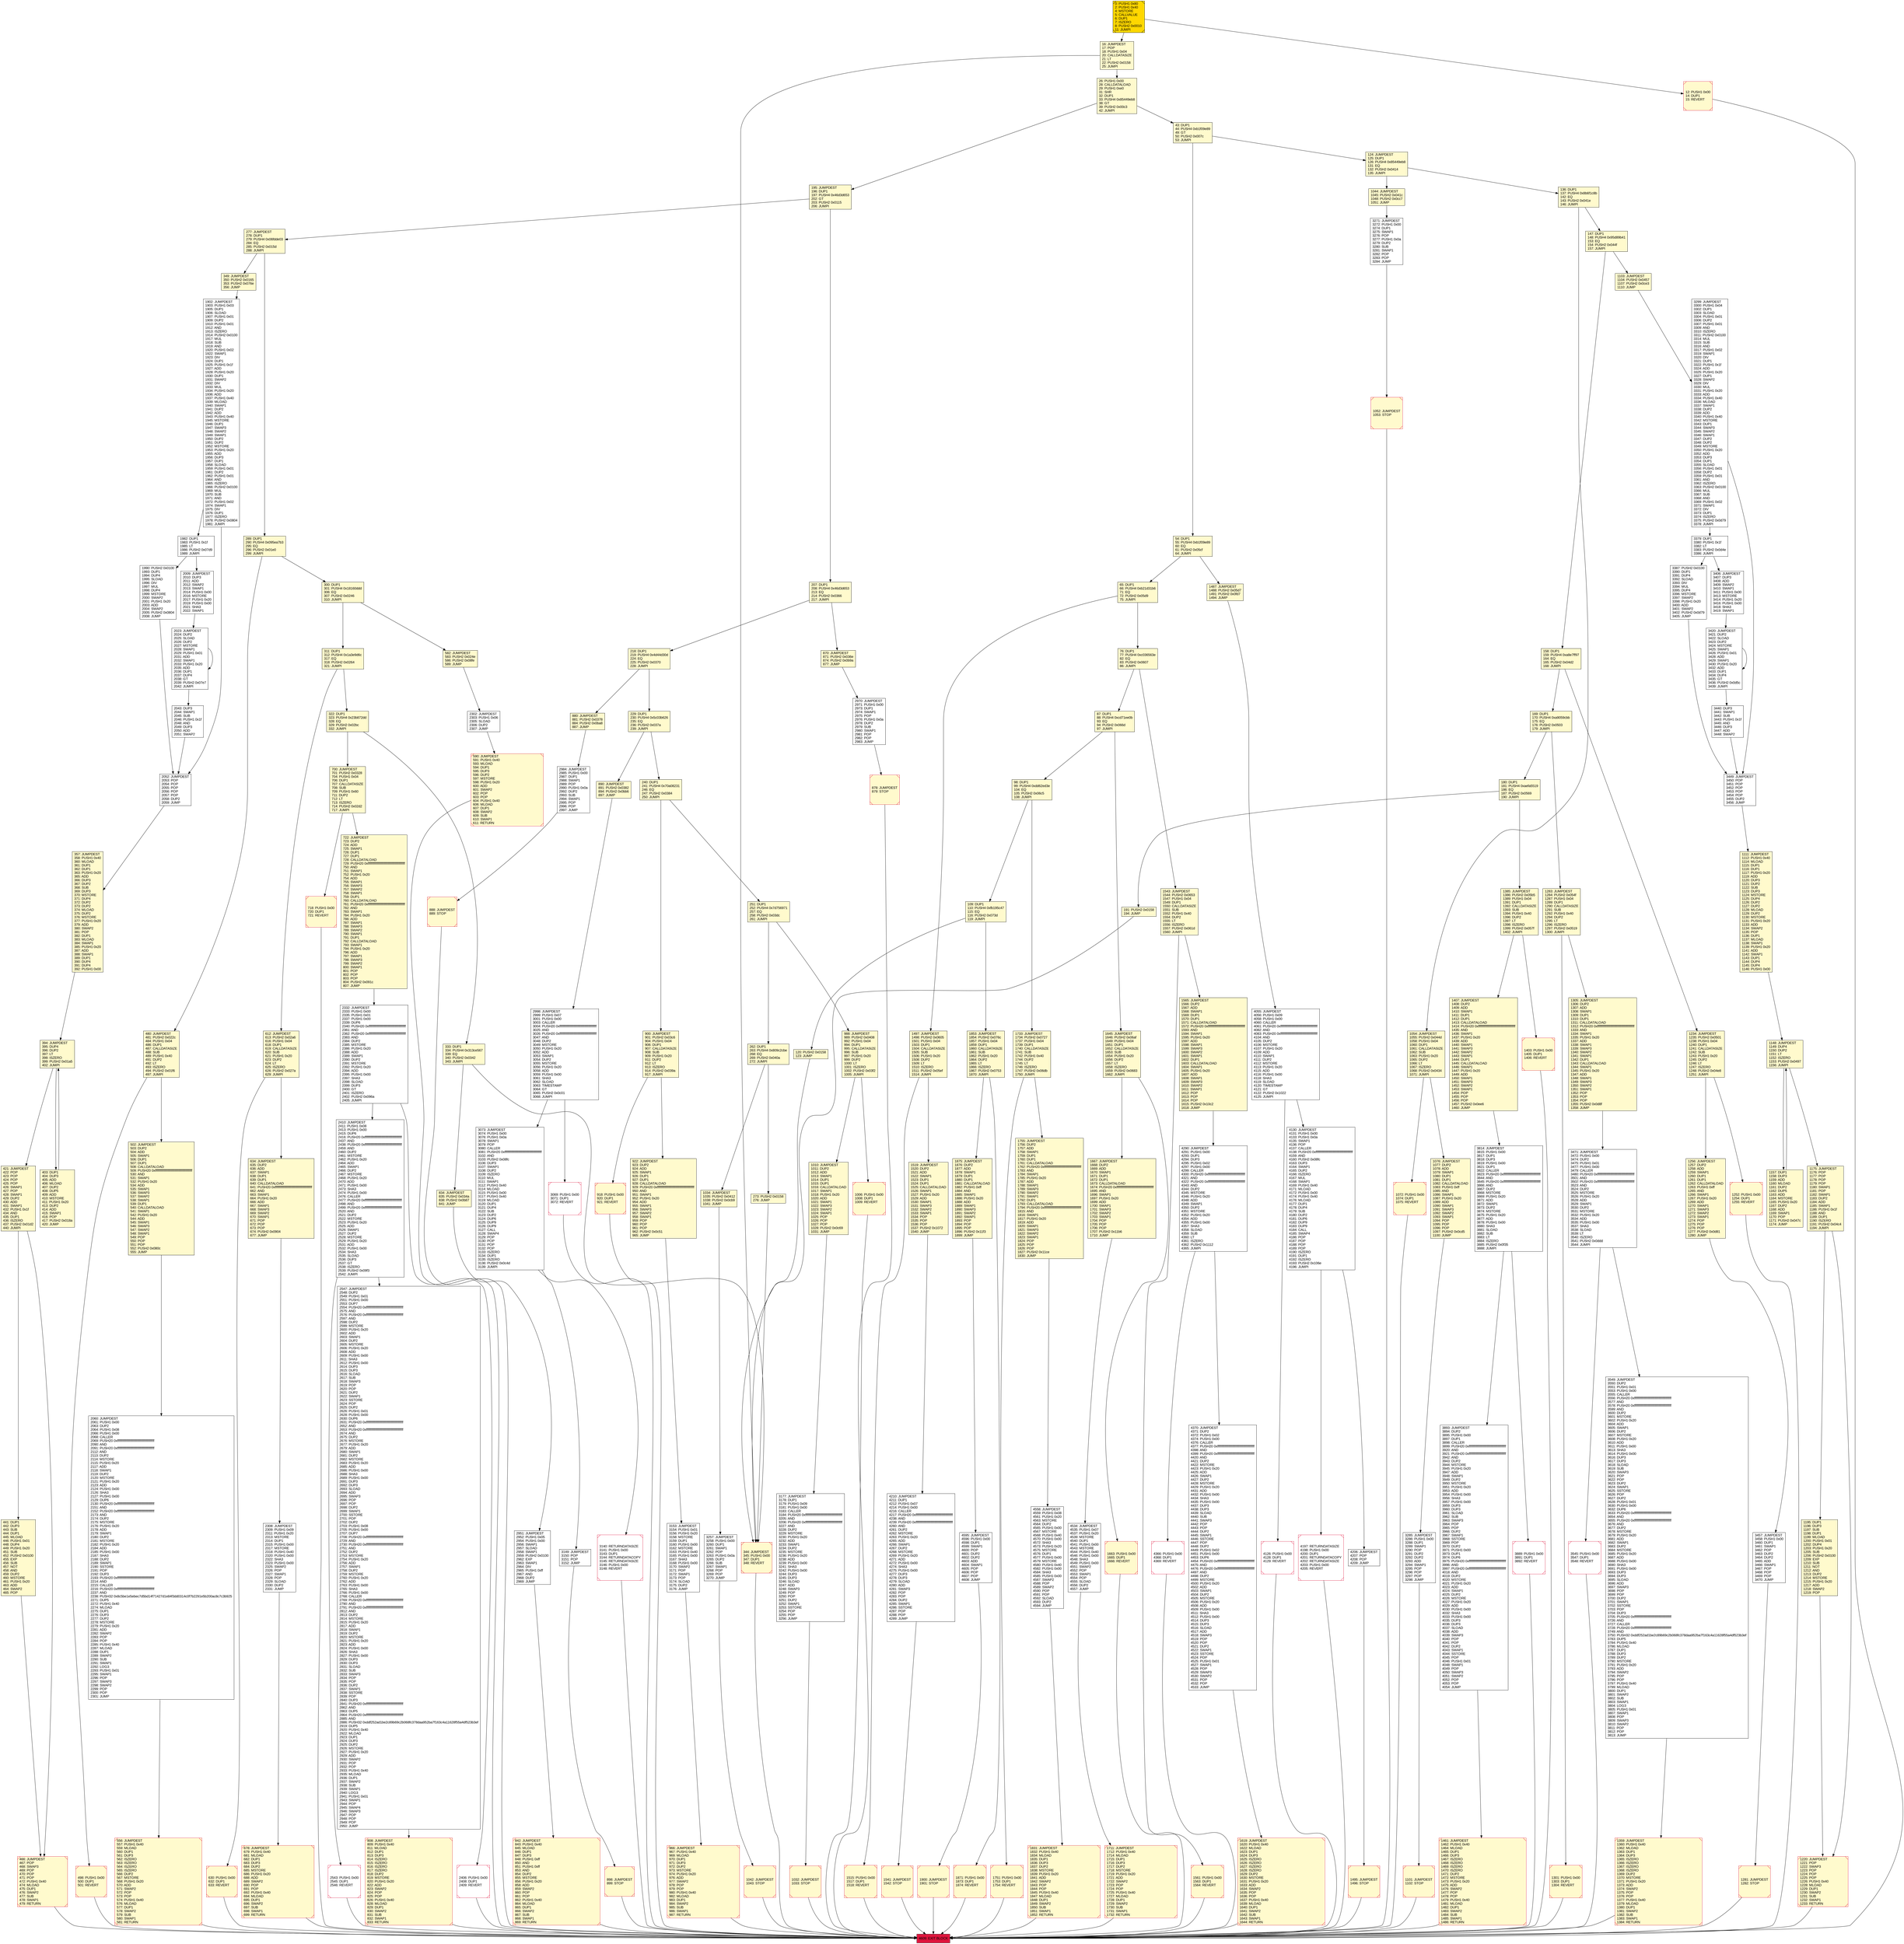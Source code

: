 digraph G {
bgcolor=transparent rankdir=UD;
node [shape=box style=filled color=black fillcolor=white fontname=arial fontcolor=black];
4609 [label="4609: EXIT BLOCK\l" fillcolor=crimson ];
169 [label="169: DUP1\l170: PUSH4 0xa9059cbb\l175: EQ\l176: PUSH2 0x0503\l179: JUMPI\l" fillcolor=lemonchiffon ];
1010 [label="1010: JUMPDEST\l1011: DUP2\l1012: ADD\l1013: SWAP1\l1014: DUP1\l1015: DUP1\l1016: CALLDATALOAD\l1017: SWAP1\l1018: PUSH1 0x20\l1020: ADD\l1021: SWAP1\l1022: SWAP3\l1023: SWAP2\l1024: SWAP1\l1025: POP\l1026: POP\l1027: POP\l1028: PUSH2 0x0c69\l1031: JUMP\l" fillcolor=lemonchiffon ];
3149 [label="3149: JUMPDEST\l3150: POP\l3151: POP\l3152: JUMP\l" ];
3285 [label="3285: JUMPDEST\l3286: PUSH1 0x00\l3288: DUP1\l3289: SWAP1\l3290: POP\l3291: DUP2\l3292: DUP2\l3293: ADD\l3294: SWAP1\l3295: POP\l3296: POP\l3297: POP\l3298: JUMP\l" ];
1990 [label="1990: PUSH2 0x0100\l1993: DUP1\l1994: DUP4\l1995: SLOAD\l1996: DIV\l1997: MUL\l1998: DUP4\l1999: MSTORE\l2000: SWAP2\l2001: PUSH1 0x20\l2003: ADD\l2004: SWAP2\l2005: PUSH2 0x0804\l2008: JUMP\l" ];
277 [label="277: JUMPDEST\l278: DUP1\l279: PUSH4 0x06fdde03\l284: EQ\l285: PUSH2 0x015d\l288: JUMPI\l" fillcolor=lemonchiffon ];
612 [label="612: JUMPDEST\l613: PUSH2 0x02a6\l616: PUSH1 0x04\l618: DUP1\l619: CALLDATASIZE\l620: SUB\l621: PUSH1 0x20\l623: DUP2\l624: LT\l625: ISZERO\l626: PUSH2 0x027a\l629: JUMPI\l" fillcolor=lemonchiffon ];
556 [label="556: JUMPDEST\l557: PUSH1 0x40\l559: MLOAD\l560: DUP1\l561: DUP3\l562: ISZERO\l563: ISZERO\l564: ISZERO\l565: ISZERO\l566: DUP2\l567: MSTORE\l568: PUSH1 0x20\l570: ADD\l571: SWAP2\l572: POP\l573: POP\l574: PUSH1 0x40\l576: MLOAD\l577: DUP1\l578: SWAP2\l579: SUB\l580: SWAP1\l581: RETURN\l" fillcolor=lemonchiffon shape=Msquare color=crimson ];
65 [label="65: DUP1\l66: PUSH4 0xb21d31b6\l71: EQ\l72: PUSH2 0x05d9\l75: JUMPI\l" fillcolor=lemonchiffon ];
43 [label="43: DUP1\l44: PUSH4 0xb1f09e89\l49: GT\l50: PUSH2 0x007c\l53: JUMPI\l" fillcolor=lemonchiffon ];
870 [label="870: JUMPDEST\l871: PUSH2 0x036e\l874: PUSH2 0x0b9a\l877: JUMP\l" fillcolor=lemonchiffon ];
808 [label="808: JUMPDEST\l809: PUSH1 0x40\l811: MLOAD\l812: DUP1\l813: DUP3\l814: ISZERO\l815: ISZERO\l816: ISZERO\l817: ISZERO\l818: DUP2\l819: MSTORE\l820: PUSH1 0x20\l822: ADD\l823: SWAP2\l824: POP\l825: POP\l826: PUSH1 0x40\l828: MLOAD\l829: DUP1\l830: SWAP2\l831: SUB\l832: SWAP1\l833: RETURN\l" fillcolor=lemonchiffon shape=Msquare color=crimson ];
678 [label="678: JUMPDEST\l679: PUSH1 0x40\l681: MLOAD\l682: DUP1\l683: DUP3\l684: DUP2\l685: MSTORE\l686: PUSH1 0x20\l688: ADD\l689: SWAP2\l690: POP\l691: POP\l692: PUSH1 0x40\l694: MLOAD\l695: DUP1\l696: SWAP2\l697: SUB\l698: SWAP1\l699: RETURN\l" fillcolor=lemonchiffon shape=Msquare color=crimson ];
898 [label="898: JUMPDEST\l899: STOP\l" fillcolor=lemonchiffon shape=Msquare color=crimson ];
16 [label="16: JUMPDEST\l17: POP\l18: PUSH1 0x04\l20: CALLDATASIZE\l21: LT\l22: PUSH2 0x0158\l25: JUMPI\l" fillcolor=lemonchiffon ];
0 [label="0: PUSH1 0x80\l2: PUSH1 0x40\l4: MSTORE\l5: CALLVALUE\l6: DUP1\l7: ISZERO\l8: PUSH2 0x0010\l11: JUMPI\l" fillcolor=lemonchiffon shape=Msquare fillcolor=gold ];
1711 [label="1711: JUMPDEST\l1712: PUSH1 0x40\l1714: MLOAD\l1715: DUP1\l1716: DUP3\l1717: DUP2\l1718: MSTORE\l1719: PUSH1 0x20\l1721: ADD\l1722: SWAP2\l1723: POP\l1724: POP\l1725: PUSH1 0x40\l1727: MLOAD\l1728: DUP1\l1729: SWAP2\l1730: SUB\l1731: SWAP1\l1732: RETURN\l" fillcolor=lemonchiffon shape=Msquare color=crimson ];
3893 [label="3893: JUMPDEST\l3894: DUP2\l3895: PUSH1 0x00\l3897: DUP1\l3898: CALLER\l3899: PUSH20 0xffffffffffffffffffffffffffffffffffffffff\l3920: AND\l3921: PUSH20 0xffffffffffffffffffffffffffffffffffffffff\l3942: AND\l3943: DUP2\l3944: MSTORE\l3945: PUSH1 0x20\l3947: ADD\l3948: SWAP1\l3949: DUP2\l3950: MSTORE\l3951: PUSH1 0x20\l3953: ADD\l3954: PUSH1 0x00\l3956: SHA3\l3957: PUSH1 0x00\l3959: DUP3\l3960: DUP3\l3961: SLOAD\l3962: SUB\l3963: SWAP3\l3964: POP\l3965: POP\l3966: DUP2\l3967: SWAP1\l3968: SSTORE\l3969: POP\l3970: DUP2\l3971: PUSH1 0x00\l3973: DUP1\l3974: DUP6\l3975: PUSH20 0xffffffffffffffffffffffffffffffffffffffff\l3996: AND\l3997: PUSH20 0xffffffffffffffffffffffffffffffffffffffff\l4018: AND\l4019: DUP2\l4020: MSTORE\l4021: PUSH1 0x20\l4023: ADD\l4024: SWAP1\l4025: DUP2\l4026: MSTORE\l4027: PUSH1 0x20\l4029: ADD\l4030: PUSH1 0x00\l4032: SHA3\l4033: PUSH1 0x00\l4035: DUP3\l4036: DUP3\l4037: SLOAD\l4038: ADD\l4039: SWAP3\l4040: POP\l4041: POP\l4042: DUP2\l4043: SWAP1\l4044: SSTORE\l4045: POP\l4046: PUSH1 0x01\l4048: SWAP1\l4049: POP\l4050: SWAP3\l4051: SWAP2\l4052: POP\l4053: POP\l4054: JUMP\l" ];
1305 [label="1305: JUMPDEST\l1306: DUP2\l1307: ADD\l1308: SWAP1\l1309: DUP1\l1310: DUP1\l1311: CALLDATALOAD\l1312: PUSH20 0xffffffffffffffffffffffffffffffffffffffff\l1333: AND\l1334: SWAP1\l1335: PUSH1 0x20\l1337: ADD\l1338: SWAP1\l1339: SWAP3\l1340: SWAP2\l1341: SWAP1\l1342: DUP1\l1343: CALLDATALOAD\l1344: SWAP1\l1345: PUSH1 0x20\l1347: ADD\l1348: SWAP1\l1349: SWAP3\l1350: SWAP2\l1351: SWAP1\l1352: POP\l1353: POP\l1354: POP\l1355: PUSH2 0x0d8f\l1358: JUMP\l" fillcolor=lemonchiffon ];
4595 [label="4595: JUMPDEST\l4596: PUSH1 0x00\l4598: DUP1\l4599: SWAP1\l4600: POP\l4601: DUP2\l4602: DUP2\l4603: ADD\l4604: SWAP1\l4605: POP\l4606: POP\l4607: POP\l4608: JUMP\l" ];
109 [label="109: DUP1\l110: PUSH4 0xfb195c47\l115: EQ\l116: PUSH2 0x073d\l119: JUMPI\l" fillcolor=lemonchiffon ];
195 [label="195: JUMPDEST\l196: DUP1\l197: PUSH4 0x46d3d653\l202: GT\l203: PUSH2 0x0115\l206: JUMPI\l" fillcolor=lemonchiffon ];
4206 [label="4206: JUMPDEST\l4207: POP\l4208: POP\l4209: JUMP\l" ];
207 [label="207: DUP1\l208: PUSH4 0x46d3d653\l213: EQ\l214: PUSH2 0x0366\l217: JUMPI\l" fillcolor=lemonchiffon ];
4130 [label="4130: JUMPDEST\l4131: PUSH1 0x00\l4133: PUSH1 0x0a\l4135: SWAP1\l4136: POP\l4137: CALLER\l4138: PUSH20 0xffffffffffffffffffffffffffffffffffffffff\l4159: AND\l4160: PUSH2 0x08fc\l4163: DUP3\l4164: SWAP1\l4165: DUP2\l4166: ISZERO\l4167: MUL\l4168: SWAP1\l4169: PUSH1 0x40\l4171: MLOAD\l4172: PUSH1 0x00\l4174: PUSH1 0x40\l4176: MLOAD\l4177: DUP1\l4178: DUP4\l4179: SUB\l4180: DUP2\l4181: DUP6\l4182: DUP9\l4183: DUP9\l4184: CALL\l4185: SWAP4\l4186: POP\l4187: POP\l4188: POP\l4189: POP\l4190: ISZERO\l4191: DUP1\l4192: ISZERO\l4193: PUSH2 0x106e\l4196: JUMPI\l" ];
1733 [label="1733: JUMPDEST\l1734: PUSH2 0x0727\l1737: PUSH1 0x04\l1739: DUP1\l1740: CALLDATASIZE\l1741: SUB\l1742: PUSH1 0x40\l1744: DUP2\l1745: LT\l1746: ISZERO\l1747: PUSH2 0x06db\l1750: JUMPI\l" fillcolor=lemonchiffon ];
4558 [label="4558: JUMPDEST\l4559: PUSH1 0x08\l4561: PUSH1 0x20\l4563: MSTORE\l4564: DUP2\l4565: PUSH1 0x00\l4567: MSTORE\l4568: PUSH1 0x40\l4570: PUSH1 0x00\l4572: SHA3\l4573: PUSH1 0x20\l4575: MSTORE\l4576: DUP1\l4577: PUSH1 0x00\l4579: MSTORE\l4580: PUSH1 0x40\l4582: PUSH1 0x00\l4584: SHA3\l4585: PUSH1 0x00\l4587: SWAP2\l4588: POP\l4589: SWAP2\l4590: POP\l4591: POP\l4592: SLOAD\l4593: DUP2\l4594: JUMP\l" ];
722 [label="722: JUMPDEST\l723: DUP2\l724: ADD\l725: SWAP1\l726: DUP1\l727: DUP1\l728: CALLDATALOAD\l729: PUSH20 0xffffffffffffffffffffffffffffffffffffffff\l750: AND\l751: SWAP1\l752: PUSH1 0x20\l754: ADD\l755: SWAP1\l756: SWAP3\l757: SWAP2\l758: SWAP1\l759: DUP1\l760: CALLDATALOAD\l761: PUSH20 0xffffffffffffffffffffffffffffffffffffffff\l782: AND\l783: SWAP1\l784: PUSH1 0x20\l786: ADD\l787: SWAP1\l788: SWAP3\l789: SWAP2\l790: SWAP1\l791: DUP1\l792: CALLDATALOAD\l793: SWAP1\l794: PUSH1 0x20\l796: ADD\l797: SWAP1\l798: SWAP3\l799: SWAP2\l800: SWAP1\l801: POP\l802: POP\l803: POP\l804: PUSH2 0x091c\l807: JUMP\l" fillcolor=lemonchiffon ];
54 [label="54: DUP1\l55: PUSH4 0xb1f09e89\l60: EQ\l61: PUSH2 0x05cf\l64: JUMPI\l" fillcolor=lemonchiffon ];
1103 [label="1103: JUMPDEST\l1104: PUSH2 0x0457\l1107: PUSH2 0x0ce3\l1110: JUMP\l" fillcolor=lemonchiffon ];
2052 [label="2052: JUMPDEST\l2053: POP\l2054: POP\l2055: POP\l2056: POP\l2057: POP\l2058: DUP2\l2059: JUMP\l" ];
2951 [label="2951: JUMPDEST\l2952: PUSH1 0x05\l2954: PUSH1 0x00\l2956: SWAP1\l2957: SLOAD\l2958: SWAP1\l2959: PUSH2 0x0100\l2962: EXP\l2963: SWAP1\l2964: DIV\l2965: PUSH1 0xff\l2967: AND\l2968: DUP2\l2969: JUMP\l" ];
1519 [label="1519: JUMPDEST\l1520: DUP2\l1521: ADD\l1522: SWAP1\l1523: DUP1\l1524: DUP1\l1525: CALLDATALOAD\l1526: SWAP1\l1527: PUSH1 0x20\l1529: ADD\l1530: SWAP1\l1531: SWAP3\l1532: SWAP2\l1533: SWAP1\l1534: POP\l1535: POP\l1536: POP\l1537: PUSH2 0x1072\l1540: JUMP\l" fillcolor=lemonchiffon ];
218 [label="218: DUP1\l219: PUSH4 0x4d44d30d\l224: EQ\l225: PUSH2 0x0370\l228: JUMPI\l" fillcolor=lemonchiffon ];
880 [label="880: JUMPDEST\l881: PUSH2 0x0378\l884: PUSH2 0x0ba8\l887: JUMP\l" fillcolor=lemonchiffon ];
700 [label="700: JUMPDEST\l701: PUSH2 0x0328\l704: PUSH1 0x04\l706: DUP1\l707: CALLDATASIZE\l708: SUB\l709: PUSH1 0x60\l711: DUP2\l712: LT\l713: ISZERO\l714: PUSH2 0x02d2\l717: JUMPI\l" fillcolor=lemonchiffon ];
918 [label="918: PUSH1 0x00\l920: DUP1\l921: REVERT\l" fillcolor=lemonchiffon shape=Msquare color=crimson ];
834 [label="834: JUMPDEST\l835: PUSH2 0x034a\l838: PUSH2 0x0b87\l841: JUMP\l" fillcolor=lemonchiffon ];
1982 [label="1982: DUP1\l1983: PUSH1 0x1f\l1985: LT\l1986: PUSH2 0x07d9\l1989: JUMPI\l" ];
1234 [label="1234: JUMPDEST\l1235: PUSH2 0x0501\l1238: PUSH1 0x04\l1240: DUP1\l1241: CALLDATASIZE\l1242: SUB\l1243: PUSH1 0x20\l1245: DUP2\l1246: LT\l1247: ISZERO\l1248: PUSH2 0x04e8\l1251: JUMPI\l" fillcolor=lemonchiffon ];
4055 [label="4055: JUMPDEST\l4056: PUSH1 0x09\l4058: PUSH1 0x00\l4060: CALLER\l4061: PUSH20 0xffffffffffffffffffffffffffffffffffffffff\l4082: AND\l4083: PUSH20 0xffffffffffffffffffffffffffffffffffffffff\l4104: AND\l4105: DUP2\l4106: MSTORE\l4107: PUSH1 0x20\l4109: ADD\l4110: SWAP1\l4111: DUP2\l4112: MSTORE\l4113: PUSH1 0x20\l4115: ADD\l4116: PUSH1 0x00\l4118: SHA3\l4119: SLOAD\l4120: TIMESTAMP\l4121: GT\l4122: PUSH2 0x1022\l4125: JUMPI\l" ];
1495 [label="1495: JUMPDEST\l1496: STOP\l" fillcolor=lemonchiffon shape=Msquare color=crimson ];
1252 [label="1252: PUSH1 0x00\l1254: DUP1\l1255: REVERT\l" fillcolor=lemonchiffon shape=Msquare color=crimson ];
311 [label="311: DUP1\l312: PUSH4 0x1a3e9d6c\l317: EQ\l318: PUSH2 0x0264\l321: JUMPI\l" fillcolor=lemonchiffon ];
3440 [label="3440: DUP3\l3441: SWAP1\l3442: SUB\l3443: PUSH1 0x1f\l3445: AND\l3446: DUP3\l3447: ADD\l3448: SWAP2\l" ];
1875 [label="1875: JUMPDEST\l1876: DUP2\l1877: ADD\l1878: SWAP1\l1879: DUP1\l1880: DUP1\l1881: CALLDATALOAD\l1882: PUSH1 0xff\l1884: AND\l1885: SWAP1\l1886: PUSH1 0x20\l1888: ADD\l1889: SWAP1\l1890: SWAP3\l1891: SWAP2\l1892: SWAP1\l1893: POP\l1894: POP\l1895: POP\l1896: PUSH2 0x11f3\l1899: JUMP\l" fillcolor=lemonchiffon ];
333 [label="333: DUP1\l334: PUSH4 0x313ce567\l339: EQ\l340: PUSH2 0x0342\l343: JUMPI\l" fillcolor=lemonchiffon ];
466 [label="466: JUMPDEST\l467: POP\l468: SWAP3\l469: POP\l470: POP\l471: POP\l472: PUSH1 0x40\l474: MLOAD\l475: DUP1\l476: SWAP2\l477: SUB\l478: SWAP1\l479: RETURN\l" fillcolor=lemonchiffon shape=Msquare color=crimson ];
1515 [label="1515: PUSH1 0x00\l1517: DUP1\l1518: REVERT\l" fillcolor=lemonchiffon shape=Msquare color=crimson ];
922 [label="922: JUMPDEST\l923: DUP2\l924: ADD\l925: SWAP1\l926: DUP1\l927: DUP1\l928: CALLDATALOAD\l929: PUSH20 0xffffffffffffffffffffffffffffffffffffffff\l950: AND\l951: SWAP1\l952: PUSH1 0x20\l954: ADD\l955: SWAP1\l956: SWAP3\l957: SWAP2\l958: SWAP1\l959: POP\l960: POP\l961: POP\l962: PUSH2 0x0c51\l965: JUMP\l" fillcolor=lemonchiffon ];
2543 [label="2543: PUSH1 0x00\l2545: DUP1\l2546: REVERT\l" shape=Msquare color=crimson ];
2332 [label="2332: JUMPDEST\l2333: PUSH1 0x00\l2335: PUSH1 0x01\l2337: PUSH1 0x00\l2339: DUP6\l2340: PUSH20 0xffffffffffffffffffffffffffffffffffffffff\l2361: AND\l2362: PUSH20 0xffffffffffffffffffffffffffffffffffffffff\l2383: AND\l2384: DUP2\l2385: MSTORE\l2386: PUSH1 0x20\l2388: ADD\l2389: SWAP1\l2390: DUP2\l2391: MSTORE\l2392: PUSH1 0x20\l2394: ADD\l2395: PUSH1 0x00\l2397: SHA3\l2398: SLOAD\l2399: DUP3\l2400: GT\l2401: ISZERO\l2402: PUSH2 0x096a\l2405: JUMPI\l" ];
1006 [label="1006: PUSH1 0x00\l1008: DUP1\l1009: REVERT\l" fillcolor=lemonchiffon shape=Msquare color=crimson ];
3449 [label="3449: JUMPDEST\l3450: POP\l3451: POP\l3452: POP\l3453: POP\l3454: POP\l3455: DUP2\l3456: JUMP\l" ];
262 [label="262: DUP1\l263: PUSH4 0x809c2cbe\l268: EQ\l269: PUSH2 0x040a\l272: JUMPI\l" fillcolor=lemonchiffon ];
498 [label="498: PUSH1 0x00\l500: DUP1\l501: REVERT\l" fillcolor=lemonchiffon shape=Msquare color=crimson ];
3457 [label="3457: JUMPDEST\l3458: PUSH1 0x00\l3460: DUP1\l3461: SWAP1\l3462: POP\l3463: DUP2\l3464: DUP2\l3465: ADD\l3466: SWAP1\l3467: POP\l3468: POP\l3469: POP\l3470: JUMP\l" ];
1667 [label="1667: JUMPDEST\l1668: DUP2\l1669: ADD\l1670: SWAP1\l1671: DUP1\l1672: DUP1\l1673: CALLDATALOAD\l1674: PUSH20 0xffffffffffffffffffffffffffffffffffffffff\l1695: AND\l1696: SWAP1\l1697: PUSH1 0x20\l1699: ADD\l1700: SWAP1\l1701: SWAP3\l1702: SWAP2\l1703: SWAP1\l1704: POP\l1705: POP\l1706: POP\l1707: PUSH2 0x11b6\l1710: JUMP\l" fillcolor=lemonchiffon ];
1902 [label="1902: JUMPDEST\l1903: PUSH1 0x03\l1905: DUP1\l1906: SLOAD\l1907: PUSH1 0x01\l1909: DUP2\l1910: PUSH1 0x01\l1912: AND\l1913: ISZERO\l1914: PUSH2 0x0100\l1917: MUL\l1918: SUB\l1919: AND\l1920: PUSH1 0x02\l1922: SWAP1\l1923: DIV\l1924: DUP1\l1925: PUSH1 0x1f\l1927: ADD\l1928: PUSH1 0x20\l1930: DUP1\l1931: SWAP2\l1932: DIV\l1933: MUL\l1934: PUSH1 0x20\l1936: ADD\l1937: PUSH1 0x40\l1939: MLOAD\l1940: SWAP1\l1941: DUP2\l1942: ADD\l1943: PUSH1 0x40\l1945: MSTORE\l1946: DUP1\l1947: SWAP3\l1948: SWAP2\l1949: SWAP1\l1950: DUP2\l1951: DUP2\l1952: MSTORE\l1953: PUSH1 0x20\l1955: ADD\l1956: DUP3\l1957: DUP1\l1958: SLOAD\l1959: PUSH1 0x01\l1961: DUP2\l1962: PUSH1 0x01\l1964: AND\l1965: ISZERO\l1966: PUSH2 0x0100\l1969: MUL\l1970: SUB\l1971: AND\l1972: PUSH1 0x02\l1974: SWAP1\l1975: DIV\l1976: DUP1\l1977: ISZERO\l1978: PUSH2 0x0804\l1981: JUMPI\l" ];
3406 [label="3406: JUMPDEST\l3407: DUP3\l3408: ADD\l3409: SWAP2\l3410: SWAP1\l3411: PUSH1 0x00\l3413: MSTORE\l3414: PUSH1 0x20\l3416: PUSH1 0x00\l3418: SHA3\l3419: SWAP1\l" ];
634 [label="634: JUMPDEST\l635: DUP2\l636: ADD\l637: SWAP1\l638: DUP1\l639: DUP1\l640: CALLDATALOAD\l641: PUSH20 0xffffffffffffffffffffffffffffffffffffffff\l662: AND\l663: SWAP1\l664: PUSH1 0x20\l666: ADD\l667: SWAP1\l668: SWAP3\l669: SWAP2\l670: SWAP1\l671: POP\l672: POP\l673: POP\l674: PUSH2 0x0904\l677: JUMP\l" fillcolor=lemonchiffon ];
1220 [label="1220: JUMPDEST\l1221: POP\l1222: SWAP3\l1223: POP\l1224: POP\l1225: POP\l1226: PUSH1 0x40\l1228: MLOAD\l1229: DUP1\l1230: SWAP2\l1231: SUB\l1232: SWAP1\l1233: RETURN\l" fillcolor=lemonchiffon shape=Msquare color=crimson ];
3069 [label="3069: PUSH1 0x00\l3071: DUP1\l3072: REVERT\l" shape=Msquare color=crimson ];
344 [label="344: JUMPDEST\l345: PUSH1 0x00\l347: DUP1\l348: REVERT\l" fillcolor=lemonchiffon shape=Msquare color=crimson ];
3299 [label="3299: JUMPDEST\l3300: PUSH1 0x04\l3302: DUP1\l3303: SLOAD\l3304: PUSH1 0x01\l3306: DUP2\l3307: PUSH1 0x01\l3309: AND\l3310: ISZERO\l3311: PUSH2 0x0100\l3314: MUL\l3315: SUB\l3316: AND\l3317: PUSH1 0x02\l3319: SWAP1\l3320: DIV\l3321: DUP1\l3322: PUSH1 0x1f\l3324: ADD\l3325: PUSH1 0x20\l3327: DUP1\l3328: SWAP2\l3329: DIV\l3330: MUL\l3331: PUSH1 0x20\l3333: ADD\l3334: PUSH1 0x40\l3336: MLOAD\l3337: SWAP1\l3338: DUP2\l3339: ADD\l3340: PUSH1 0x40\l3342: MSTORE\l3343: DUP1\l3344: SWAP3\l3345: SWAP2\l3346: SWAP1\l3347: DUP2\l3348: DUP2\l3349: MSTORE\l3350: PUSH1 0x20\l3352: ADD\l3353: DUP3\l3354: DUP1\l3355: SLOAD\l3356: PUSH1 0x01\l3358: DUP2\l3359: PUSH1 0x01\l3361: AND\l3362: ISZERO\l3363: PUSH2 0x0100\l3366: MUL\l3367: SUB\l3368: AND\l3369: PUSH1 0x02\l3371: SWAP1\l3372: DIV\l3373: DUP1\l3374: ISZERO\l3375: PUSH2 0x0d79\l3378: JUMPI\l" ];
1755 [label="1755: JUMPDEST\l1756: DUP2\l1757: ADD\l1758: SWAP1\l1759: DUP1\l1760: DUP1\l1761: CALLDATALOAD\l1762: PUSH20 0xffffffffffffffffffffffffffffffffffffffff\l1783: AND\l1784: SWAP1\l1785: PUSH1 0x20\l1787: ADD\l1788: SWAP1\l1789: SWAP3\l1790: SWAP2\l1791: SWAP1\l1792: DUP1\l1793: CALLDATALOAD\l1794: PUSH20 0xffffffffffffffffffffffffffffffffffffffff\l1815: AND\l1816: SWAP1\l1817: PUSH1 0x20\l1819: ADD\l1820: SWAP1\l1821: SWAP3\l1822: SWAP2\l1823: SWAP1\l1824: POP\l1825: POP\l1826: POP\l1827: PUSH2 0x11ce\l1830: JUMP\l" fillcolor=lemonchiffon ];
240 [label="240: DUP1\l241: PUSH4 0x70a08231\l246: EQ\l247: PUSH2 0x0384\l250: JUMPI\l" fillcolor=lemonchiffon ];
3140 [label="3140: RETURNDATASIZE\l3141: PUSH1 0x00\l3143: DUP1\l3144: RETURNDATACOPY\l3145: RETURNDATASIZE\l3146: PUSH1 0x00\l3148: REVERT\l" shape=Msquare color=crimson ];
1407 [label="1407: JUMPDEST\l1408: DUP2\l1409: ADD\l1410: SWAP1\l1411: DUP1\l1412: DUP1\l1413: CALLDATALOAD\l1414: PUSH20 0xffffffffffffffffffffffffffffffffffffffff\l1435: AND\l1436: SWAP1\l1437: PUSH1 0x20\l1439: ADD\l1440: SWAP1\l1441: SWAP3\l1442: SWAP2\l1443: SWAP1\l1444: DUP1\l1445: CALLDATALOAD\l1446: SWAP1\l1447: PUSH1 0x20\l1449: ADD\l1450: SWAP1\l1451: SWAP3\l1452: SWAP2\l1453: SWAP1\l1454: POP\l1455: POP\l1456: POP\l1457: PUSH2 0x0ee6\l1460: JUMP\l" fillcolor=lemonchiffon ];
98 [label="98: DUP1\l99: PUSH4 0xdd62ed3e\l104: EQ\l105: PUSH2 0x06c5\l108: JUMPI\l" fillcolor=lemonchiffon ];
582 [label="582: JUMPDEST\l583: PUSH2 0x024e\l586: PUSH2 0x08fe\l589: JUMP\l" fillcolor=lemonchiffon ];
1645 [label="1645: JUMPDEST\l1646: PUSH2 0x06af\l1649: PUSH1 0x04\l1651: DUP1\l1652: CALLDATASIZE\l1653: SUB\l1654: PUSH1 0x20\l1656: DUP2\l1657: LT\l1658: ISZERO\l1659: PUSH2 0x0683\l1662: JUMPI\l" fillcolor=lemonchiffon ];
2302 [label="2302: JUMPDEST\l2303: PUSH1 0x06\l2305: SLOAD\l2306: DUP2\l2307: JUMP\l" ];
718 [label="718: PUSH1 0x00\l720: DUP1\l721: REVERT\l" fillcolor=lemonchiffon shape=Msquare color=crimson ];
1619 [label="1619: JUMPDEST\l1620: PUSH1 0x40\l1622: MLOAD\l1623: DUP1\l1624: DUP3\l1625: ISZERO\l1626: ISZERO\l1627: ISZERO\l1628: ISZERO\l1629: DUP2\l1630: MSTORE\l1631: PUSH1 0x20\l1633: ADD\l1634: SWAP2\l1635: POP\l1636: POP\l1637: PUSH1 0x40\l1639: MLOAD\l1640: DUP1\l1641: SWAP2\l1642: SUB\l1643: SWAP1\l1644: RETURN\l" fillcolor=lemonchiffon shape=Msquare color=crimson ];
1359 [label="1359: JUMPDEST\l1360: PUSH1 0x40\l1362: MLOAD\l1363: DUP1\l1364: DUP3\l1365: ISZERO\l1366: ISZERO\l1367: ISZERO\l1368: ISZERO\l1369: DUP2\l1370: MSTORE\l1371: PUSH1 0x20\l1373: ADD\l1374: SWAP2\l1375: POP\l1376: POP\l1377: PUSH1 0x40\l1379: MLOAD\l1380: DUP1\l1381: SWAP2\l1382: SUB\l1383: SWAP1\l1384: RETURN\l" fillcolor=lemonchiffon shape=Msquare color=crimson ];
966 [label="966: JUMPDEST\l967: PUSH1 0x40\l969: MLOAD\l970: DUP1\l971: DUP3\l972: DUP2\l973: MSTORE\l974: PUSH1 0x20\l976: ADD\l977: SWAP2\l978: POP\l979: POP\l980: PUSH1 0x40\l982: MLOAD\l983: DUP1\l984: SWAP2\l985: SUB\l986: SWAP1\l987: RETURN\l" fillcolor=lemonchiffon shape=Msquare color=crimson ];
1751 [label="1751: PUSH1 0x00\l1753: DUP1\l1754: REVERT\l" fillcolor=lemonchiffon shape=Msquare color=crimson ];
1256 [label="1256: JUMPDEST\l1257: DUP2\l1258: ADD\l1259: SWAP1\l1260: DUP1\l1261: DUP1\l1262: CALLDATALOAD\l1263: PUSH1 0xff\l1265: AND\l1266: SWAP1\l1267: PUSH1 0x20\l1269: ADD\l1270: SWAP1\l1271: SWAP3\l1272: SWAP2\l1273: SWAP1\l1274: POP\l1275: POP\l1276: POP\l1277: PUSH2 0x0d81\l1280: JUMP\l" fillcolor=lemonchiffon ];
3545 [label="3545: PUSH1 0x00\l3547: DUP1\l3548: REVERT\l" shape=Msquare color=crimson ];
394 [label="394: JUMPDEST\l395: DUP4\l396: DUP2\l397: LT\l398: ISZERO\l399: PUSH2 0x01a5\l402: JUMPI\l" fillcolor=lemonchiffon ];
4534 [label="4534: JUMPDEST\l4535: PUSH1 0x07\l4537: PUSH1 0x20\l4539: MSTORE\l4540: DUP1\l4541: PUSH1 0x00\l4543: MSTORE\l4544: PUSH1 0x40\l4546: PUSH1 0x00\l4548: SHA3\l4549: PUSH1 0x00\l4551: SWAP2\l4552: POP\l4553: SWAP1\l4554: POP\l4555: SLOAD\l4556: DUP2\l4557: JUMP\l" ];
191 [label="191: PUSH2 0x0158\l194: JUMP\l" fillcolor=lemonchiffon ];
4197 [label="4197: RETURNDATASIZE\l4198: PUSH1 0x00\l4200: DUP1\l4201: RETURNDATACOPY\l4202: RETURNDATASIZE\l4203: PUSH1 0x00\l4205: REVERT\l" shape=Msquare color=crimson ];
76 [label="76: DUP1\l77: PUSH4 0xc036563e\l82: EQ\l83: PUSH2 0x0607\l86: JUMPI\l" fillcolor=lemonchiffon ];
2984 [label="2984: JUMPDEST\l2985: PUSH1 0x00\l2987: DUP1\l2988: SWAP1\l2989: POP\l2990: PUSH1 0x0a\l2992: DUP2\l2993: SUB\l2994: SWAP1\l2995: POP\l2996: POP\l2997: JUMP\l" ];
229 [label="229: DUP1\l230: PUSH4 0x5c03b626\l235: EQ\l236: PUSH2 0x037a\l239: JUMPI\l" fillcolor=lemonchiffon ];
1042 [label="1042: JUMPDEST\l1043: STOP\l" fillcolor=lemonchiffon shape=Msquare color=crimson ];
1543 [label="1543: JUMPDEST\l1544: PUSH2 0x0653\l1547: PUSH1 0x04\l1549: DUP1\l1550: CALLDATASIZE\l1551: SUB\l1552: PUSH1 0x40\l1554: DUP2\l1555: LT\l1556: ISZERO\l1557: PUSH2 0x061d\l1560: JUMPI\l" fillcolor=lemonchiffon ];
3153 [label="3153: JUMPDEST\l3154: PUSH1 0x01\l3156: PUSH1 0x20\l3158: MSTORE\l3159: DUP1\l3160: PUSH1 0x00\l3162: MSTORE\l3163: PUSH1 0x40\l3165: PUSH1 0x00\l3167: SHA3\l3168: PUSH1 0x00\l3170: SWAP2\l3171: POP\l3172: SWAP1\l3173: POP\l3174: SLOAD\l3175: DUP2\l3176: JUMP\l" ];
1052 [label="1052: JUMPDEST\l1053: STOP\l" fillcolor=lemonchiffon shape=Msquare color=crimson ];
1461 [label="1461: JUMPDEST\l1462: PUSH1 0x40\l1464: MLOAD\l1465: DUP1\l1466: DUP3\l1467: ISZERO\l1468: ISZERO\l1469: ISZERO\l1470: ISZERO\l1471: DUP2\l1472: MSTORE\l1473: PUSH1 0x20\l1475: ADD\l1476: SWAP2\l1477: POP\l1478: POP\l1479: PUSH1 0x40\l1481: MLOAD\l1482: DUP1\l1483: SWAP2\l1484: SUB\l1485: SWAP1\l1486: RETURN\l" fillcolor=lemonchiffon shape=Msquare color=crimson ];
2547 [label="2547: JUMPDEST\l2548: DUP2\l2549: PUSH1 0x01\l2551: PUSH1 0x00\l2553: DUP7\l2554: PUSH20 0xffffffffffffffffffffffffffffffffffffffff\l2575: AND\l2576: PUSH20 0xffffffffffffffffffffffffffffffffffffffff\l2597: AND\l2598: DUP2\l2599: MSTORE\l2600: PUSH1 0x20\l2602: ADD\l2603: SWAP1\l2604: DUP2\l2605: MSTORE\l2606: PUSH1 0x20\l2608: ADD\l2609: PUSH1 0x00\l2611: SHA3\l2612: PUSH1 0x00\l2614: DUP3\l2615: DUP3\l2616: SLOAD\l2617: SUB\l2618: SWAP3\l2619: POP\l2620: POP\l2621: DUP2\l2622: SWAP1\l2623: SSTORE\l2624: POP\l2625: DUP2\l2626: PUSH1 0x01\l2628: PUSH1 0x00\l2630: DUP6\l2631: PUSH20 0xffffffffffffffffffffffffffffffffffffffff\l2652: AND\l2653: PUSH20 0xffffffffffffffffffffffffffffffffffffffff\l2674: AND\l2675: DUP2\l2676: MSTORE\l2677: PUSH1 0x20\l2679: ADD\l2680: SWAP1\l2681: DUP2\l2682: MSTORE\l2683: PUSH1 0x20\l2685: ADD\l2686: PUSH1 0x00\l2688: SHA3\l2689: PUSH1 0x00\l2691: DUP3\l2692: DUP3\l2693: SLOAD\l2694: ADD\l2695: SWAP3\l2696: POP\l2697: POP\l2698: DUP2\l2699: SWAP1\l2700: SSTORE\l2701: POP\l2702: DUP2\l2703: PUSH1 0x08\l2705: PUSH1 0x00\l2707: DUP7\l2708: PUSH20 0xffffffffffffffffffffffffffffffffffffffff\l2729: AND\l2730: PUSH20 0xffffffffffffffffffffffffffffffffffffffff\l2751: AND\l2752: DUP2\l2753: MSTORE\l2754: PUSH1 0x20\l2756: ADD\l2757: SWAP1\l2758: DUP2\l2759: MSTORE\l2760: PUSH1 0x20\l2762: ADD\l2763: PUSH1 0x00\l2765: SHA3\l2766: PUSH1 0x00\l2768: CALLER\l2769: PUSH20 0xffffffffffffffffffffffffffffffffffffffff\l2790: AND\l2791: PUSH20 0xffffffffffffffffffffffffffffffffffffffff\l2812: AND\l2813: DUP2\l2814: MSTORE\l2815: PUSH1 0x20\l2817: ADD\l2818: SWAP1\l2819: DUP2\l2820: MSTORE\l2821: PUSH1 0x20\l2823: ADD\l2824: PUSH1 0x00\l2826: SHA3\l2827: PUSH1 0x00\l2829: DUP3\l2830: DUP3\l2831: SLOAD\l2832: SUB\l2833: SWAP3\l2834: POP\l2835: POP\l2836: DUP2\l2837: SWAP1\l2838: SSTORE\l2839: POP\l2840: DUP3\l2841: PUSH20 0xffffffffffffffffffffffffffffffffffffffff\l2862: AND\l2863: DUP5\l2864: PUSH20 0xffffffffffffffffffffffffffffffffffffffff\l2885: AND\l2886: PUSH32 0xddf252ad1be2c89b69c2b068fc378daa952ba7f163c4a11628f55a4df523b3ef\l2919: DUP5\l2920: PUSH1 0x40\l2922: MLOAD\l2923: DUP1\l2924: DUP3\l2925: DUP2\l2926: MSTORE\l2927: PUSH1 0x20\l2929: ADD\l2930: SWAP2\l2931: POP\l2932: POP\l2933: PUSH1 0x40\l2935: MLOAD\l2936: DUP1\l2937: SWAP2\l2938: SUB\l2939: SWAP1\l2940: LOG3\l2941: PUSH1 0x01\l2943: SWAP1\l2944: POP\l2945: SWAP4\l2946: SWAP3\l2947: POP\l2948: POP\l2949: POP\l2950: JUMP\l" ];
2410 [label="2410: JUMPDEST\l2411: PUSH1 0x08\l2413: PUSH1 0x00\l2415: DUP6\l2416: PUSH20 0xffffffffffffffffffffffffffffffffffffffff\l2437: AND\l2438: PUSH20 0xffffffffffffffffffffffffffffffffffffffff\l2459: AND\l2460: DUP2\l2461: MSTORE\l2462: PUSH1 0x20\l2464: ADD\l2465: SWAP1\l2466: DUP2\l2467: MSTORE\l2468: PUSH1 0x20\l2470: ADD\l2471: PUSH1 0x00\l2473: SHA3\l2474: PUSH1 0x00\l2476: CALLER\l2477: PUSH20 0xffffffffffffffffffffffffffffffffffffffff\l2498: AND\l2499: PUSH20 0xffffffffffffffffffffffffffffffffffffffff\l2520: AND\l2521: DUP2\l2522: MSTORE\l2523: PUSH1 0x20\l2525: ADD\l2526: SWAP1\l2527: DUP2\l2528: MSTORE\l2529: PUSH1 0x20\l2531: ADD\l2532: PUSH1 0x00\l2534: SHA3\l2535: SLOAD\l2536: DUP3\l2537: GT\l2538: ISZERO\l2539: PUSH2 0x09f3\l2542: JUMPI\l" ];
158 [label="158: DUP1\l159: PUSH4 0xa8e7ff97\l164: EQ\l165: PUSH2 0x04d2\l168: JUMPI\l" fillcolor=lemonchiffon ];
3889 [label="3889: PUSH1 0x00\l3891: DUP1\l3892: REVERT\l" shape=Msquare color=crimson ];
1072 [label="1072: PUSH1 0x00\l1074: DUP1\l1075: REVERT\l" fillcolor=lemonchiffon shape=Msquare color=crimson ];
1541 [label="1541: JUMPDEST\l1542: STOP\l" fillcolor=lemonchiffon shape=Msquare color=crimson ];
3257 [label="3257: JUMPDEST\l3258: PUSH1 0x00\l3260: DUP1\l3261: SWAP1\l3262: POP\l3263: PUSH1 0x0a\l3265: DUP2\l3266: SUB\l3267: SWAP1\l3268: POP\l3269: POP\l3270: JUMP\l" ];
1831 [label="1831: JUMPDEST\l1832: PUSH1 0x40\l1834: MLOAD\l1835: DUP1\l1836: DUP3\l1837: DUP2\l1838: MSTORE\l1839: PUSH1 0x20\l1841: ADD\l1842: SWAP2\l1843: POP\l1844: POP\l1845: PUSH1 0x40\l1847: MLOAD\l1848: DUP1\l1849: SWAP2\l1850: SUB\l1851: SWAP1\l1852: RETURN\l" fillcolor=lemonchiffon shape=Msquare color=crimson ];
3073 [label="3073: JUMPDEST\l3074: PUSH1 0x00\l3076: PUSH1 0x0a\l3078: SWAP1\l3079: POP\l3080: CALLER\l3081: PUSH20 0xffffffffffffffffffffffffffffffffffffffff\l3102: AND\l3103: PUSH2 0x08fc\l3106: DUP3\l3107: SWAP1\l3108: DUP2\l3109: ISZERO\l3110: MUL\l3111: SWAP1\l3112: PUSH1 0x40\l3114: MLOAD\l3115: PUSH1 0x00\l3117: PUSH1 0x40\l3119: MLOAD\l3120: DUP1\l3121: DUP4\l3122: SUB\l3123: DUP2\l3124: DUP6\l3125: DUP9\l3126: DUP9\l3127: CALL\l3128: SWAP4\l3129: POP\l3130: POP\l3131: POP\l3132: POP\l3133: ISZERO\l3134: DUP1\l3135: ISZERO\l3136: PUSH2 0x0c4d\l3139: JUMPI\l" ];
1281 [label="1281: JUMPDEST\l1282: STOP\l" fillcolor=lemonchiffon shape=Msquare color=crimson ];
1565 [label="1565: JUMPDEST\l1566: DUP2\l1567: ADD\l1568: SWAP1\l1569: DUP1\l1570: DUP1\l1571: CALLDATALOAD\l1572: PUSH20 0xffffffffffffffffffffffffffffffffffffffff\l1593: AND\l1594: SWAP1\l1595: PUSH1 0x20\l1597: ADD\l1598: SWAP1\l1599: SWAP3\l1600: SWAP2\l1601: SWAP1\l1602: DUP1\l1603: CALLDATALOAD\l1604: SWAP1\l1605: PUSH1 0x20\l1607: ADD\l1608: SWAP1\l1609: SWAP3\l1610: SWAP2\l1611: SWAP1\l1612: POP\l1613: POP\l1614: POP\l1615: PUSH2 0x10c2\l1618: JUMP\l" fillcolor=lemonchiffon ];
4370 [label="4370: JUMPDEST\l4371: DUP2\l4372: PUSH1 0x02\l4374: PUSH1 0x00\l4376: CALLER\l4377: PUSH20 0xffffffffffffffffffffffffffffffffffffffff\l4398: AND\l4399: PUSH20 0xffffffffffffffffffffffffffffffffffffffff\l4420: AND\l4421: DUP2\l4422: MSTORE\l4423: PUSH1 0x20\l4425: ADD\l4426: SWAP1\l4427: DUP2\l4428: MSTORE\l4429: PUSH1 0x20\l4431: ADD\l4432: PUSH1 0x00\l4434: SHA3\l4435: PUSH1 0x00\l4437: DUP3\l4438: DUP3\l4439: SLOAD\l4440: SUB\l4441: SWAP3\l4442: POP\l4443: POP\l4444: DUP2\l4445: SWAP1\l4446: SSTORE\l4447: POP\l4448: DUP2\l4449: PUSH1 0x02\l4451: PUSH1 0x00\l4453: DUP6\l4454: PUSH20 0xffffffffffffffffffffffffffffffffffffffff\l4475: AND\l4476: PUSH20 0xffffffffffffffffffffffffffffffffffffffff\l4497: AND\l4498: DUP2\l4499: MSTORE\l4500: PUSH1 0x20\l4502: ADD\l4503: SWAP1\l4504: DUP2\l4505: MSTORE\l4506: PUSH1 0x20\l4508: ADD\l4509: PUSH1 0x00\l4511: SHA3\l4512: PUSH1 0x00\l4514: DUP3\l4515: DUP3\l4516: SLOAD\l4517: ADD\l4518: SWAP3\l4519: POP\l4520: POP\l4521: DUP2\l4522: SWAP1\l4523: SSTORE\l4524: POP\l4525: PUSH1 0x01\l4527: SWAP1\l4528: POP\l4529: SWAP3\l4530: SWAP2\l4531: POP\l4532: POP\l4533: JUMP\l" ];
147 [label="147: DUP1\l148: PUSH4 0x95d89b41\l153: EQ\l154: PUSH2 0x044f\l157: JUMPI\l" fillcolor=lemonchiffon ];
1032 [label="1032: JUMPDEST\l1033: STOP\l" fillcolor=lemonchiffon shape=Msquare color=crimson ];
3387 [label="3387: PUSH2 0x0100\l3390: DUP1\l3391: DUP4\l3392: SLOAD\l3393: DIV\l3394: MUL\l3395: DUP4\l3396: MSTORE\l3397: SWAP2\l3398: PUSH1 0x20\l3400: ADD\l3401: SWAP2\l3402: PUSH2 0x0d79\l3405: JUMP\l" ];
1853 [label="1853: JUMPDEST\l1854: PUSH2 0x076c\l1857: PUSH1 0x04\l1859: DUP1\l1860: CALLDATASIZE\l1861: SUB\l1862: PUSH1 0x20\l1864: DUP2\l1865: LT\l1866: ISZERO\l1867: PUSH2 0x0753\l1870: JUMPI\l" fillcolor=lemonchiffon ];
1195 [label="1195: DUP1\l1196: DUP3\l1197: SUB\l1198: DUP1\l1199: MLOAD\l1200: PUSH1 0x01\l1202: DUP4\l1203: PUSH1 0x20\l1205: SUB\l1206: PUSH2 0x0100\l1209: EXP\l1210: SUB\l1211: NOT\l1212: AND\l1213: DUP2\l1214: MSTORE\l1215: PUSH1 0x20\l1217: ADD\l1218: SWAP2\l1219: POP\l" fillcolor=lemonchiffon ];
349 [label="349: JUMPDEST\l350: PUSH2 0x0165\l353: PUSH2 0x076e\l356: JUMP\l" fillcolor=lemonchiffon ];
289 [label="289: DUP1\l290: PUSH4 0x095ea7b3\l295: EQ\l296: PUSH2 0x01e0\l299: JUMPI\l" fillcolor=lemonchiffon ];
4210 [label="4210: JUMPDEST\l4211: DUP1\l4212: PUSH1 0x07\l4214: PUSH1 0x00\l4216: CALLER\l4217: PUSH20 0xffffffffffffffffffffffffffffffffffffffff\l4238: AND\l4239: PUSH20 0xffffffffffffffffffffffffffffffffffffffff\l4260: AND\l4261: DUP2\l4262: MSTORE\l4263: PUSH1 0x20\l4265: ADD\l4266: SWAP1\l4267: DUP2\l4268: MSTORE\l4269: PUSH1 0x20\l4271: ADD\l4272: PUSH1 0x00\l4274: SHA3\l4275: PUSH1 0x00\l4277: DUP3\l4278: DUP3\l4279: SLOAD\l4280: ADD\l4281: SWAP3\l4282: POP\l4283: POP\l4284: DUP2\l4285: SWAP1\l4286: SSTORE\l4287: POP\l4288: POP\l4289: JUMP\l" ];
1497 [label="1497: JUMPDEST\l1498: PUSH2 0x0605\l1501: PUSH1 0x04\l1503: DUP1\l1504: CALLDATASIZE\l1505: SUB\l1506: PUSH1 0x20\l1508: DUP2\l1509: LT\l1510: ISZERO\l1511: PUSH2 0x05ef\l1514: JUMPI\l" fillcolor=lemonchiffon ];
3814 [label="3814: JUMPDEST\l3815: PUSH1 0x00\l3817: DUP1\l3818: DUP3\l3819: PUSH1 0x00\l3821: DUP1\l3822: CALLER\l3823: PUSH20 0xffffffffffffffffffffffffffffffffffffffff\l3844: AND\l3845: PUSH20 0xffffffffffffffffffffffffffffffffffffffff\l3866: AND\l3867: DUP2\l3868: MSTORE\l3869: PUSH1 0x20\l3871: ADD\l3872: SWAP1\l3873: DUP2\l3874: MSTORE\l3875: PUSH1 0x20\l3877: ADD\l3878: PUSH1 0x00\l3880: SHA3\l3881: SLOAD\l3882: SUB\l3883: LT\l3884: ISZERO\l3885: PUSH2 0x0f35\l3888: JUMPI\l" ];
322 [label="322: DUP1\l323: PUSH4 0x23b872dd\l328: EQ\l329: PUSH2 0x02bc\l332: JUMPI\l" fillcolor=lemonchiffon ];
12 [label="12: PUSH1 0x00\l14: DUP1\l15: REVERT\l" fillcolor=lemonchiffon shape=Msquare color=crimson ];
1054 [label="1054: JUMPDEST\l1055: PUSH2 0x044d\l1058: PUSH1 0x04\l1060: DUP1\l1061: CALLDATASIZE\l1062: SUB\l1063: PUSH1 0x20\l1065: DUP2\l1066: LT\l1067: ISZERO\l1068: PUSH2 0x0434\l1071: JUMPI\l" fillcolor=lemonchiffon ];
3549 [label="3549: JUMPDEST\l3550: DUP2\l3551: PUSH1 0x01\l3553: PUSH1 0x00\l3555: CALLER\l3556: PUSH20 0xffffffffffffffffffffffffffffffffffffffff\l3577: AND\l3578: PUSH20 0xffffffffffffffffffffffffffffffffffffffff\l3599: AND\l3600: DUP2\l3601: MSTORE\l3602: PUSH1 0x20\l3604: ADD\l3605: SWAP1\l3606: DUP2\l3607: MSTORE\l3608: PUSH1 0x20\l3610: ADD\l3611: PUSH1 0x00\l3613: SHA3\l3614: PUSH1 0x00\l3616: DUP3\l3617: DUP3\l3618: SLOAD\l3619: SUB\l3620: SWAP3\l3621: POP\l3622: POP\l3623: DUP2\l3624: SWAP1\l3625: SSTORE\l3626: POP\l3627: DUP2\l3628: PUSH1 0x01\l3630: PUSH1 0x00\l3632: DUP6\l3633: PUSH20 0xffffffffffffffffffffffffffffffffffffffff\l3654: AND\l3655: PUSH20 0xffffffffffffffffffffffffffffffffffffffff\l3676: AND\l3677: DUP2\l3678: MSTORE\l3679: PUSH1 0x20\l3681: ADD\l3682: SWAP1\l3683: DUP2\l3684: MSTORE\l3685: PUSH1 0x20\l3687: ADD\l3688: PUSH1 0x00\l3690: SHA3\l3691: PUSH1 0x00\l3693: DUP3\l3694: DUP3\l3695: SLOAD\l3696: ADD\l3697: SWAP3\l3698: POP\l3699: POP\l3700: DUP2\l3701: SWAP1\l3702: SSTORE\l3703: POP\l3704: DUP3\l3705: PUSH20 0xffffffffffffffffffffffffffffffffffffffff\l3726: AND\l3727: CALLER\l3728: PUSH20 0xffffffffffffffffffffffffffffffffffffffff\l3749: AND\l3750: PUSH32 0xddf252ad1be2c89b69c2b068fc378daa952ba7f163c4a11628f55a4df523b3ef\l3783: DUP5\l3784: PUSH1 0x40\l3786: MLOAD\l3787: DUP1\l3788: DUP3\l3789: DUP2\l3790: MSTORE\l3791: PUSH1 0x20\l3793: ADD\l3794: SWAP2\l3795: POP\l3796: POP\l3797: PUSH1 0x40\l3799: MLOAD\l3800: DUP1\l3801: SWAP2\l3802: SUB\l3803: SWAP1\l3804: LOG3\l3805: PUSH1 0x01\l3807: SWAP1\l3808: POP\l3809: SWAP3\l3810: SWAP2\l3811: POP\l3812: POP\l3813: JUMP\l" ];
4366 [label="4366: PUSH1 0x00\l4368: DUP1\l4369: REVERT\l" shape=Msquare color=crimson ];
4290 [label="4290: JUMPDEST\l4291: PUSH1 0x00\l4293: DUP1\l4294: DUP3\l4295: PUSH1 0x02\l4297: PUSH1 0x00\l4299: CALLER\l4300: PUSH20 0xffffffffffffffffffffffffffffffffffffffff\l4321: AND\l4322: PUSH20 0xffffffffffffffffffffffffffffffffffffffff\l4343: AND\l4344: DUP2\l4345: MSTORE\l4346: PUSH1 0x20\l4348: ADD\l4349: SWAP1\l4350: DUP2\l4351: MSTORE\l4352: PUSH1 0x20\l4354: ADD\l4355: PUSH1 0x00\l4357: SHA3\l4358: SLOAD\l4359: SUB\l4360: LT\l4361: ISZERO\l4362: PUSH2 0x1112\l4365: JUMPI\l" ];
2970 [label="2970: JUMPDEST\l2971: PUSH1 0x00\l2973: DUP1\l2974: SWAP1\l2975: POP\l2976: PUSH1 0x0a\l2978: DUP2\l2979: SUB\l2980: SWAP1\l2981: POP\l2982: POP\l2983: JUMP\l" ];
441 [label="441: DUP1\l442: DUP3\l443: SUB\l444: DUP1\l445: MLOAD\l446: PUSH1 0x01\l448: DUP4\l449: PUSH1 0x20\l451: SUB\l452: PUSH2 0x0100\l455: EXP\l456: SUB\l457: NOT\l458: AND\l459: DUP2\l460: MSTORE\l461: PUSH1 0x20\l463: ADD\l464: SWAP2\l465: POP\l" fillcolor=lemonchiffon ];
1301 [label="1301: PUSH1 0x00\l1303: DUP1\l1304: REVERT\l" fillcolor=lemonchiffon shape=Msquare color=crimson ];
502 [label="502: JUMPDEST\l503: DUP2\l504: ADD\l505: SWAP1\l506: DUP1\l507: DUP1\l508: CALLDATALOAD\l509: PUSH20 0xffffffffffffffffffffffffffffffffffffffff\l530: AND\l531: SWAP1\l532: PUSH1 0x20\l534: ADD\l535: SWAP1\l536: SWAP3\l537: SWAP2\l538: SWAP1\l539: DUP1\l540: CALLDATALOAD\l541: SWAP1\l542: PUSH1 0x20\l544: ADD\l545: SWAP1\l546: SWAP3\l547: SWAP2\l548: SWAP1\l549: POP\l550: POP\l551: POP\l552: PUSH2 0x080c\l555: JUMP\l" fillcolor=lemonchiffon ];
1175 [label="1175: JUMPDEST\l1176: POP\l1177: POP\l1178: POP\l1179: POP\l1180: SWAP1\l1181: POP\l1182: SWAP1\l1183: DUP2\l1184: ADD\l1185: SWAP1\l1186: PUSH1 0x1f\l1188: AND\l1189: DUP1\l1190: ISZERO\l1191: PUSH2 0x04c4\l1194: JUMPI\l" fillcolor=lemonchiffon ];
1561 [label="1561: PUSH1 0x00\l1563: DUP1\l1564: REVERT\l" fillcolor=lemonchiffon shape=Msquare color=crimson ];
136 [label="136: DUP1\l137: PUSH4 0x8b6f1c8b\l142: EQ\l143: PUSH2 0x041e\l146: JUMPI\l" fillcolor=lemonchiffon ];
120 [label="120: PUSH2 0x0158\l123: JUMP\l" fillcolor=lemonchiffon ];
1157 [label="1157: DUP1\l1158: DUP3\l1159: ADD\l1160: MLOAD\l1161: DUP2\l1162: DUP5\l1163: ADD\l1164: MSTORE\l1165: PUSH1 0x20\l1167: DUP2\l1168: ADD\l1169: SWAP1\l1170: POP\l1171: PUSH2 0x047c\l1174: JUMP\l" fillcolor=lemonchiffon ];
4126 [label="4126: PUSH1 0x00\l4128: DUP1\l4129: REVERT\l" shape=Msquare color=crimson ];
1385 [label="1385: JUMPDEST\l1386: PUSH2 0x05b5\l1389: PUSH1 0x04\l1391: DUP1\l1392: CALLDATASIZE\l1393: SUB\l1394: PUSH1 0x40\l1396: DUP2\l1397: LT\l1398: ISZERO\l1399: PUSH2 0x057f\l1402: JUMPI\l" fillcolor=lemonchiffon ];
421 [label="421: JUMPDEST\l422: POP\l423: POP\l424: POP\l425: POP\l426: SWAP1\l427: POP\l428: SWAP1\l429: DUP2\l430: ADD\l431: SWAP1\l432: PUSH1 0x1f\l434: AND\l435: DUP1\l436: ISZERO\l437: PUSH2 0x01d2\l440: JUMPI\l" fillcolor=lemonchiffon ];
1148 [label="1148: JUMPDEST\l1149: DUP4\l1150: DUP2\l1151: LT\l1152: ISZERO\l1153: PUSH2 0x0497\l1156: JUMPI\l" fillcolor=lemonchiffon ];
2009 [label="2009: JUMPDEST\l2010: DUP3\l2011: ADD\l2012: SWAP2\l2013: SWAP1\l2014: PUSH1 0x00\l2016: MSTORE\l2017: PUSH1 0x20\l2019: PUSH1 0x00\l2021: SHA3\l2022: SWAP1\l" ];
2043 [label="2043: DUP3\l2044: SWAP1\l2045: SUB\l2046: PUSH1 0x1f\l2048: AND\l2049: DUP3\l2050: ADD\l2051: SWAP2\l" ];
1044 [label="1044: JUMPDEST\l1045: PUSH2 0x041c\l1048: PUSH2 0x0cc7\l1051: JUMP\l" fillcolor=lemonchiffon ];
480 [label="480: JUMPDEST\l481: PUSH2 0x022c\l484: PUSH1 0x04\l486: DUP1\l487: CALLDATASIZE\l488: SUB\l489: PUSH1 0x40\l491: DUP2\l492: LT\l493: ISZERO\l494: PUSH2 0x01f6\l497: JUMPI\l" fillcolor=lemonchiffon ];
2023 [label="2023: JUMPDEST\l2024: DUP2\l2025: SLOAD\l2026: DUP2\l2027: MSTORE\l2028: SWAP1\l2029: PUSH1 0x01\l2031: ADD\l2032: SWAP1\l2033: PUSH1 0x20\l2035: ADD\l2036: DUP1\l2037: DUP4\l2038: GT\l2039: PUSH2 0x07e7\l2042: JUMPI\l" ];
3420 [label="3420: JUMPDEST\l3421: DUP2\l3422: SLOAD\l3423: DUP2\l3424: MSTORE\l3425: SWAP1\l3426: PUSH1 0x01\l3428: ADD\l3429: SWAP1\l3430: PUSH1 0x20\l3432: ADD\l3433: DUP1\l3434: DUP4\l3435: GT\l3436: PUSH2 0x0d5c\l3439: JUMPI\l" ];
300 [label="300: DUP1\l301: PUSH4 0x18160ddd\l306: EQ\l307: PUSH2 0x0246\l310: JUMPI\l" fillcolor=lemonchiffon ];
2060 [label="2060: JUMPDEST\l2061: PUSH1 0x00\l2063: DUP2\l2064: PUSH1 0x08\l2066: PUSH1 0x00\l2068: CALLER\l2069: PUSH20 0xffffffffffffffffffffffffffffffffffffffff\l2090: AND\l2091: PUSH20 0xffffffffffffffffffffffffffffffffffffffff\l2112: AND\l2113: DUP2\l2114: MSTORE\l2115: PUSH1 0x20\l2117: ADD\l2118: SWAP1\l2119: DUP2\l2120: MSTORE\l2121: PUSH1 0x20\l2123: ADD\l2124: PUSH1 0x00\l2126: SHA3\l2127: PUSH1 0x00\l2129: DUP6\l2130: PUSH20 0xffffffffffffffffffffffffffffffffffffffff\l2151: AND\l2152: PUSH20 0xffffffffffffffffffffffffffffffffffffffff\l2173: AND\l2174: DUP2\l2175: MSTORE\l2176: PUSH1 0x20\l2178: ADD\l2179: SWAP1\l2180: DUP2\l2181: MSTORE\l2182: PUSH1 0x20\l2184: ADD\l2185: PUSH1 0x00\l2187: SHA3\l2188: DUP2\l2189: SWAP1\l2190: SSTORE\l2191: POP\l2192: DUP3\l2193: PUSH20 0xffffffffffffffffffffffffffffffffffffffff\l2214: AND\l2215: CALLER\l2216: PUSH20 0xffffffffffffffffffffffffffffffffffffffff\l2237: AND\l2238: PUSH32 0x8c5be1e5ebec7d5bd14f71427d1e84f3dd0314c0f7b2291e5b200ac8c7c3b925\l2271: DUP5\l2272: PUSH1 0x40\l2274: MLOAD\l2275: DUP1\l2276: DUP3\l2277: DUP2\l2278: MSTORE\l2279: PUSH1 0x20\l2281: ADD\l2282: SWAP2\l2283: POP\l2284: POP\l2285: PUSH1 0x40\l2287: MLOAD\l2288: DUP1\l2289: SWAP2\l2290: SUB\l2291: SWAP1\l2292: LOG3\l2293: PUSH1 0x01\l2295: SWAP1\l2296: POP\l2297: SWAP3\l2298: SWAP2\l2299: POP\l2300: POP\l2301: JUMP\l" ];
2406 [label="2406: PUSH1 0x00\l2408: DUP1\l2409: REVERT\l" shape=Msquare color=crimson ];
2308 [label="2308: JUMPDEST\l2309: PUSH1 0x09\l2311: PUSH1 0x20\l2313: MSTORE\l2314: DUP1\l2315: PUSH1 0x00\l2317: MSTORE\l2318: PUSH1 0x40\l2320: PUSH1 0x00\l2322: SHA3\l2323: PUSH1 0x00\l2325: SWAP2\l2326: POP\l2327: SWAP1\l2328: POP\l2329: SLOAD\l2330: DUP2\l2331: JUMP\l" ];
87 [label="87: DUP1\l88: PUSH4 0xcd71ee0b\l93: EQ\l94: PUSH2 0x066d\l97: JUMPI\l" fillcolor=lemonchiffon ];
1034 [label="1034: JUMPDEST\l1035: PUSH2 0x0412\l1038: PUSH2 0x0cb9\l1041: JUMP\l" fillcolor=lemonchiffon ];
251 [label="251: DUP1\l252: PUSH4 0x7d756971\l257: EQ\l258: PUSH2 0x03dc\l261: JUMPI\l" fillcolor=lemonchiffon ];
900 [label="900: JUMPDEST\l901: PUSH2 0x03c6\l904: PUSH1 0x04\l906: DUP1\l907: CALLDATASIZE\l908: SUB\l909: PUSH1 0x20\l911: DUP2\l912: LT\l913: ISZERO\l914: PUSH2 0x039a\l917: JUMPI\l" fillcolor=lemonchiffon ];
988 [label="988: JUMPDEST\l989: PUSH2 0x0408\l992: PUSH1 0x04\l994: DUP1\l995: CALLDATASIZE\l996: SUB\l997: PUSH1 0x20\l999: DUP2\l1000: LT\l1001: ISZERO\l1002: PUSH2 0x03f2\l1005: JUMPI\l" fillcolor=lemonchiffon ];
1487 [label="1487: JUMPDEST\l1488: PUSH2 0x05d7\l1491: PUSH2 0x0fd7\l1494: JUMP\l" fillcolor=lemonchiffon ];
273 [label="273: PUSH2 0x0158\l276: JUMP\l" fillcolor=lemonchiffon ];
357 [label="357: JUMPDEST\l358: PUSH1 0x40\l360: MLOAD\l361: DUP1\l362: DUP1\l363: PUSH1 0x20\l365: ADD\l366: DUP3\l367: DUP2\l368: SUB\l369: DUP3\l370: MSTORE\l371: DUP4\l372: DUP2\l373: DUP2\l374: MLOAD\l375: DUP2\l376: MSTORE\l377: PUSH1 0x20\l379: ADD\l380: SWAP2\l381: POP\l382: DUP1\l383: MLOAD\l384: SWAP1\l385: PUSH1 0x20\l387: ADD\l388: SWAP1\l389: DUP1\l390: DUP4\l391: DUP4\l392: PUSH1 0x00\l" fillcolor=lemonchiffon ];
1076 [label="1076: JUMPDEST\l1077: DUP2\l1078: ADD\l1079: SWAP1\l1080: DUP1\l1081: DUP1\l1082: CALLDATALOAD\l1083: PUSH1 0xff\l1085: AND\l1086: SWAP1\l1087: PUSH1 0x20\l1089: ADD\l1090: SWAP1\l1091: SWAP3\l1092: SWAP2\l1093: SWAP1\l1094: POP\l1095: POP\l1096: POP\l1097: PUSH2 0x0cd5\l1100: JUMP\l" fillcolor=lemonchiffon ];
630 [label="630: PUSH1 0x00\l632: DUP1\l633: REVERT\l" fillcolor=lemonchiffon shape=Msquare color=crimson ];
1101 [label="1101: JUMPDEST\l1102: STOP\l" fillcolor=lemonchiffon shape=Msquare color=crimson ];
1403 [label="1403: PUSH1 0x00\l1405: DUP1\l1406: REVERT\l" fillcolor=lemonchiffon shape=Msquare color=crimson ];
1663 [label="1663: PUSH1 0x00\l1665: DUP1\l1666: REVERT\l" fillcolor=lemonchiffon shape=Msquare color=crimson ];
1283 [label="1283: JUMPDEST\l1284: PUSH2 0x054f\l1287: PUSH1 0x04\l1289: DUP1\l1290: CALLDATASIZE\l1291: SUB\l1292: PUSH1 0x40\l1294: DUP2\l1295: LT\l1296: ISZERO\l1297: PUSH2 0x0519\l1300: JUMPI\l" fillcolor=lemonchiffon ];
3379 [label="3379: DUP1\l3380: PUSH1 0x1f\l3382: LT\l3383: PUSH2 0x0d4e\l3386: JUMPI\l" ];
1111 [label="1111: JUMPDEST\l1112: PUSH1 0x40\l1114: MLOAD\l1115: DUP1\l1116: DUP1\l1117: PUSH1 0x20\l1119: ADD\l1120: DUP3\l1121: DUP2\l1122: SUB\l1123: DUP3\l1124: MSTORE\l1125: DUP4\l1126: DUP2\l1127: DUP2\l1128: MLOAD\l1129: DUP2\l1130: MSTORE\l1131: PUSH1 0x20\l1133: ADD\l1134: SWAP2\l1135: POP\l1136: DUP1\l1137: MLOAD\l1138: SWAP1\l1139: PUSH1 0x20\l1141: ADD\l1142: SWAP1\l1143: DUP1\l1144: DUP4\l1145: DUP4\l1146: PUSH1 0x00\l" fillcolor=lemonchiffon ];
180 [label="180: DUP1\l181: PUSH4 0xaefa5519\l186: EQ\l187: PUSH2 0x0569\l190: JUMPI\l" fillcolor=lemonchiffon ];
2998 [label="2998: JUMPDEST\l2999: PUSH1 0x07\l3001: PUSH1 0x00\l3003: CALLER\l3004: PUSH20 0xffffffffffffffffffffffffffffffffffffffff\l3025: AND\l3026: PUSH20 0xffffffffffffffffffffffffffffffffffffffff\l3047: AND\l3048: DUP2\l3049: MSTORE\l3050: PUSH1 0x20\l3052: ADD\l3053: SWAP1\l3054: DUP2\l3055: MSTORE\l3056: PUSH1 0x20\l3058: ADD\l3059: PUSH1 0x00\l3061: SHA3\l3062: SLOAD\l3063: TIMESTAMP\l3064: GT\l3065: PUSH2 0x0c01\l3068: JUMPI\l" ];
124 [label="124: JUMPDEST\l125: DUP1\l126: PUSH4 0x85449eb8\l131: EQ\l132: PUSH2 0x0414\l135: JUMPI\l" fillcolor=lemonchiffon ];
888 [label="888: JUMPDEST\l889: STOP\l" fillcolor=lemonchiffon shape=Msquare color=crimson ];
3271 [label="3271: JUMPDEST\l3272: PUSH1 0x00\l3274: DUP1\l3275: SWAP1\l3276: POP\l3277: PUSH1 0x0a\l3279: DUP2\l3280: SUB\l3281: SWAP1\l3282: POP\l3283: POP\l3284: JUMP\l" ];
1871 [label="1871: PUSH1 0x00\l1873: DUP1\l1874: REVERT\l" fillcolor=lemonchiffon shape=Msquare color=crimson ];
3471 [label="3471: JUMPDEST\l3472: PUSH1 0x00\l3474: DUP2\l3475: PUSH1 0x01\l3477: PUSH1 0x00\l3479: CALLER\l3480: PUSH20 0xffffffffffffffffffffffffffffffffffffffff\l3501: AND\l3502: PUSH20 0xffffffffffffffffffffffffffffffffffffffff\l3523: AND\l3524: DUP2\l3525: MSTORE\l3526: PUSH1 0x20\l3528: ADD\l3529: SWAP1\l3530: DUP2\l3531: MSTORE\l3532: PUSH1 0x20\l3534: ADD\l3535: PUSH1 0x00\l3537: SHA3\l3538: SLOAD\l3539: LT\l3540: ISZERO\l3541: PUSH2 0x0ddd\l3544: JUMPI\l" ];
1900 [label="1900: JUMPDEST\l1901: STOP\l" fillcolor=lemonchiffon shape=Msquare color=crimson ];
3177 [label="3177: JUMPDEST\l3178: DUP1\l3179: PUSH1 0x09\l3181: PUSH1 0x00\l3183: CALLER\l3184: PUSH20 0xffffffffffffffffffffffffffffffffffffffff\l3205: AND\l3206: PUSH20 0xffffffffffffffffffffffffffffffffffffffff\l3227: AND\l3228: DUP2\l3229: MSTORE\l3230: PUSH1 0x20\l3232: ADD\l3233: SWAP1\l3234: DUP2\l3235: MSTORE\l3236: PUSH1 0x20\l3238: ADD\l3239: PUSH1 0x00\l3241: SHA3\l3242: PUSH1 0x00\l3244: DUP3\l3245: DUP3\l3246: SLOAD\l3247: ADD\l3248: SWAP3\l3249: POP\l3250: POP\l3251: DUP2\l3252: SWAP1\l3253: SSTORE\l3254: POP\l3255: POP\l3256: JUMP\l" ];
26 [label="26: PUSH1 0x00\l28: CALLDATALOAD\l29: PUSH1 0xe0\l31: SHR\l32: DUP1\l33: PUSH4 0x85449eb8\l38: GT\l39: PUSH2 0x00c3\l42: JUMPI\l" fillcolor=lemonchiffon ];
890 [label="890: JUMPDEST\l891: PUSH2 0x0382\l894: PUSH2 0x0bb6\l897: JUMP\l" fillcolor=lemonchiffon ];
878 [label="878: JUMPDEST\l879: STOP\l" fillcolor=lemonchiffon shape=Msquare color=crimson ];
590 [label="590: JUMPDEST\l591: PUSH1 0x40\l593: MLOAD\l594: DUP1\l595: DUP3\l596: DUP2\l597: MSTORE\l598: PUSH1 0x20\l600: ADD\l601: SWAP2\l602: POP\l603: POP\l604: PUSH1 0x40\l606: MLOAD\l607: DUP1\l608: SWAP2\l609: SUB\l610: SWAP1\l611: RETURN\l" fillcolor=lemonchiffon shape=Msquare color=crimson ];
403 [label="403: DUP1\l404: DUP3\l405: ADD\l406: MLOAD\l407: DUP2\l408: DUP5\l409: ADD\l410: MSTORE\l411: PUSH1 0x20\l413: DUP2\l414: ADD\l415: SWAP1\l416: POP\l417: PUSH2 0x018a\l420: JUMP\l" fillcolor=lemonchiffon ];
842 [label="842: JUMPDEST\l843: PUSH1 0x40\l845: MLOAD\l846: DUP1\l847: DUP3\l848: PUSH1 0xff\l850: AND\l851: PUSH1 0xff\l853: AND\l854: DUP2\l855: MSTORE\l856: PUSH1 0x20\l858: ADD\l859: SWAP2\l860: POP\l861: POP\l862: PUSH1 0x40\l864: MLOAD\l865: DUP1\l866: SWAP2\l867: SUB\l868: SWAP1\l869: RETURN\l" fillcolor=lemonchiffon shape=Msquare color=crimson ];
2023 -> 2023;
3420 -> 3420;
218 -> 880;
582 -> 2302;
2009 -> 2023;
3440 -> 3449;
834 -> 2951;
195 -> 207;
4130 -> 4206;
3149 -> 898;
1543 -> 1565;
3299 -> 3449;
808 -> 4609;
136 -> 1054;
1175 -> 1195;
333 -> 344;
898 -> 4609;
700 -> 722;
251 -> 988;
207 -> 218;
54 -> 65;
136 -> 147;
4290 -> 4370;
124 -> 1044;
195 -> 277;
1044 -> 3271;
1667 -> 4534;
180 -> 1385;
918 -> 4609;
4210 -> 1541;
1645 -> 1667;
1990 -> 2052;
207 -> 870;
3814 -> 3889;
1054 -> 1072;
1495 -> 4609;
98 -> 109;
98 -> 1733;
466 -> 4609;
1515 -> 4609;
1006 -> 4609;
76 -> 87;
2543 -> 4609;
498 -> 4609;
3471 -> 3549;
4130 -> 4197;
700 -> 718;
1733 -> 1751;
612 -> 634;
3069 -> 4609;
3140 -> 4609;
289 -> 300;
3177 -> 1032;
1902 -> 2052;
4206 -> 1495;
4534 -> 1711;
1875 -> 4595;
4055 -> 4130;
1103 -> 3299;
502 -> 2060;
1755 -> 4558;
1853 -> 1871;
480 -> 502;
1359 -> 4609;
333 -> 834;
966 -> 4609;
1148 -> 1175;
3545 -> 4609;
3379 -> 3387;
1054 -> 1076;
2998 -> 3073;
4197 -> 4609;
262 -> 273;
273 -> 344;
1461 -> 4609;
2332 -> 2406;
3889 -> 4609;
65 -> 76;
3073 -> 3149;
3406 -> 3420;
1281 -> 4609;
1487 -> 4055;
1831 -> 4609;
480 -> 498;
3893 -> 1461;
322 -> 700;
1497 -> 1519;
262 -> 1034;
634 -> 2308;
251 -> 262;
87 -> 1645;
87 -> 98;
147 -> 1103;
277 -> 349;
4366 -> 4609;
357 -> 394;
218 -> 229;
3379 -> 3406;
0 -> 12;
1301 -> 4609;
1645 -> 1663;
3814 -> 3893;
2998 -> 3069;
4558 -> 1831;
394 -> 421;
2332 -> 2410;
2410 -> 2543;
922 -> 3153;
2406 -> 4609;
3457 -> 1281;
1407 -> 3814;
3073 -> 3140;
158 -> 1234;
1076 -> 3285;
988 -> 1010;
1853 -> 1875;
4595 -> 1900;
229 -> 240;
612 -> 630;
1403 -> 4609;
2308 -> 678;
3285 -> 1101;
169 -> 1283;
1497 -> 1515;
322 -> 333;
169 -> 180;
1175 -> 1220;
888 -> 4609;
1871 -> 4609;
349 -> 1902;
441 -> 466;
4370 -> 1619;
1900 -> 4609;
878 -> 4609;
1195 -> 1220;
3153 -> 966;
43 -> 124;
842 -> 4609;
1010 -> 3177;
2410 -> 2547;
76 -> 1543;
1234 -> 1252;
2023 -> 2043;
0 -> 16;
556 -> 4609;
890 -> 2998;
147 -> 158;
678 -> 4609;
3257 -> 1042;
1385 -> 1403;
1711 -> 4609;
4290 -> 4366;
43 -> 54;
1256 -> 3457;
1565 -> 4290;
191 -> 344;
1111 -> 1148;
1982 -> 1990;
1234 -> 1256;
1543 -> 1561;
1252 -> 4609;
311 -> 612;
16 -> 344;
2970 -> 878;
124 -> 136;
1283 -> 1301;
344 -> 4609;
1034 -> 3257;
1220 -> 4609;
289 -> 480;
722 -> 2332;
3271 -> 1052;
1902 -> 1982;
718 -> 4609;
1619 -> 4609;
2984 -> 888;
1733 -> 1755;
421 -> 441;
1751 -> 4609;
1148 -> 1157;
1157 -> 1148;
229 -> 890;
3471 -> 3545;
394 -> 403;
403 -> 394;
1042 -> 4609;
1052 -> 4609;
421 -> 466;
158 -> 169;
240 -> 900;
3420 -> 3440;
300 -> 311;
1072 -> 4609;
1541 -> 4609;
180 -> 191;
240 -> 251;
1519 -> 4210;
2302 -> 590;
988 -> 1006;
1032 -> 4609;
2547 -> 808;
109 -> 120;
900 -> 922;
1385 -> 1407;
870 -> 2970;
277 -> 289;
3449 -> 1111;
12 -> 4609;
300 -> 582;
880 -> 2984;
65 -> 1497;
1561 -> 4609;
3299 -> 3379;
109 -> 1853;
4126 -> 4609;
1283 -> 1305;
2951 -> 842;
3387 -> 3449;
630 -> 4609;
2060 -> 556;
1101 -> 4609;
1305 -> 3471;
26 -> 195;
3549 -> 1359;
1663 -> 4609;
120 -> 344;
311 -> 322;
54 -> 1487;
900 -> 918;
2052 -> 357;
26 -> 43;
16 -> 26;
2043 -> 2052;
1982 -> 2009;
590 -> 4609;
4055 -> 4126;
}